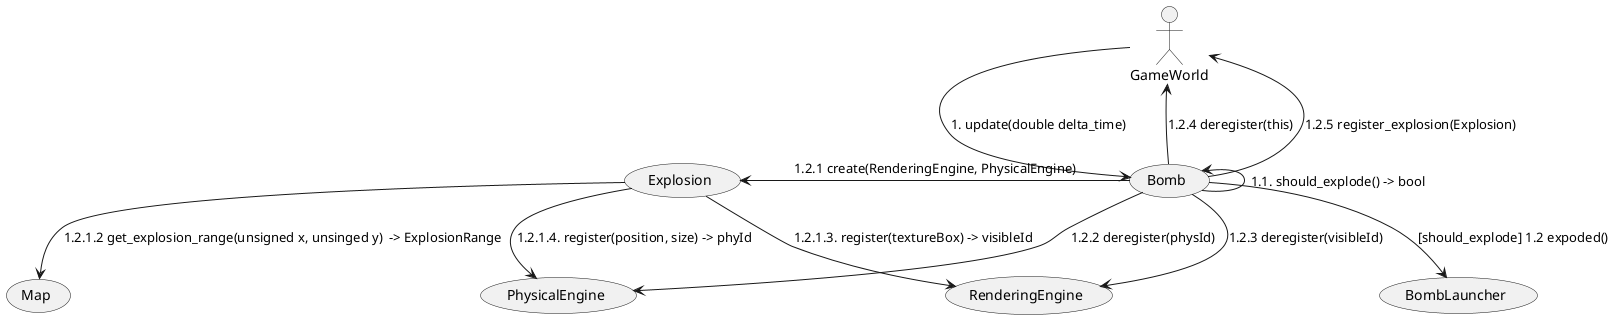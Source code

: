 @startuml

:GameWorld: -down-> (Bomb) : 1. update(double delta_time)

(Bomb) -up-> (Bomb) : 1.1. should_explode() -> bool
(Bomb) --> (BombLauncher) : [should_explode] 1.2 expoded()
(Bomb) -left-> (Explosion) : 1.2.1 create(RenderingEngine, PhysicalEngine)
(Bomb) -down-> (PhysicalEngine) : 1.2.2 deregister(physId)
(Bomb) -down-> (RenderingEngine) : 1.2.3 deregister(visibleId)
(Bomb) -up-> (GameWorld) : 1.2.4 deregister(this)
(Bomb) -up-> (GameWorld) : 1.2.5 register_explosion(Explosion)

(Explosion) --> (Map) : 1.2.1.2 get_explosion_range(unsigned x, unsinged y)  -> ExplosionRange
(Explosion) -down-> (RenderingEngine) : 1.2.1.3. register(textureBox) -> visibleId
(Explosion) -down-> (PhysicalEngine) : 1.2.1.4. register(position, size) -> phyId

@enduml